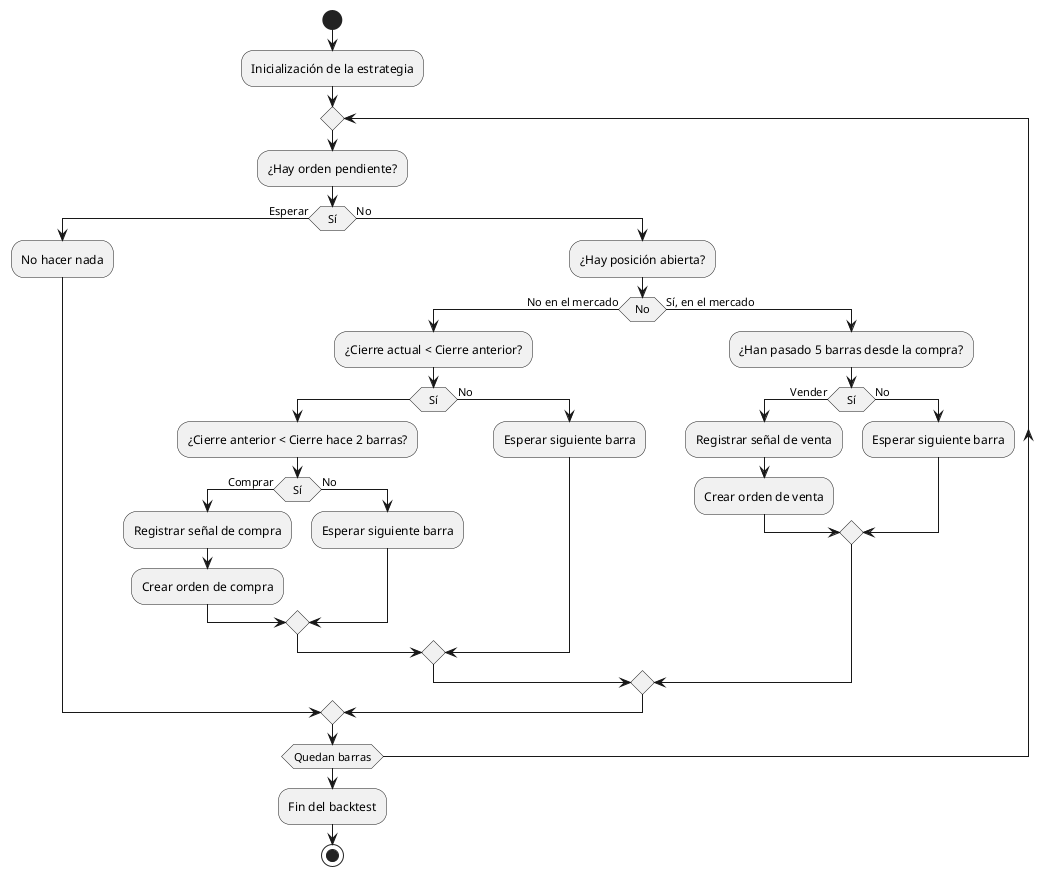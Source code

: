 @startuml
start
:Inicialización de la estrategia;
repeat
    :¿Hay orden pendiente?;
    if (Sí) then (Esperar)
        :No hacer nada;
    else (No)
        :¿Hay posición abierta?;
        if (No) then (No en el mercado)
            :¿Cierre actual < Cierre anterior?;
            if (Sí) then
                :¿Cierre anterior < Cierre hace 2 barras?;
                if (Sí) then (Comprar)
                    :Registrar señal de compra;
                    :Crear orden de compra;
                else (No)
                    :Esperar siguiente barra;
                endif
            else (No)
                :Esperar siguiente barra;
            endif
        else (Sí, en el mercado)
            :¿Han pasado 5 barras desde la compra?;
            if (Sí) then (Vender)
                :Registrar señal de venta;
                :Crear orden de venta;
            else (No)
                :Esperar siguiente barra;
            endif
        endif
    endif
repeat while (Quedan barras)
:Fin del backtest;
stop
@enduml